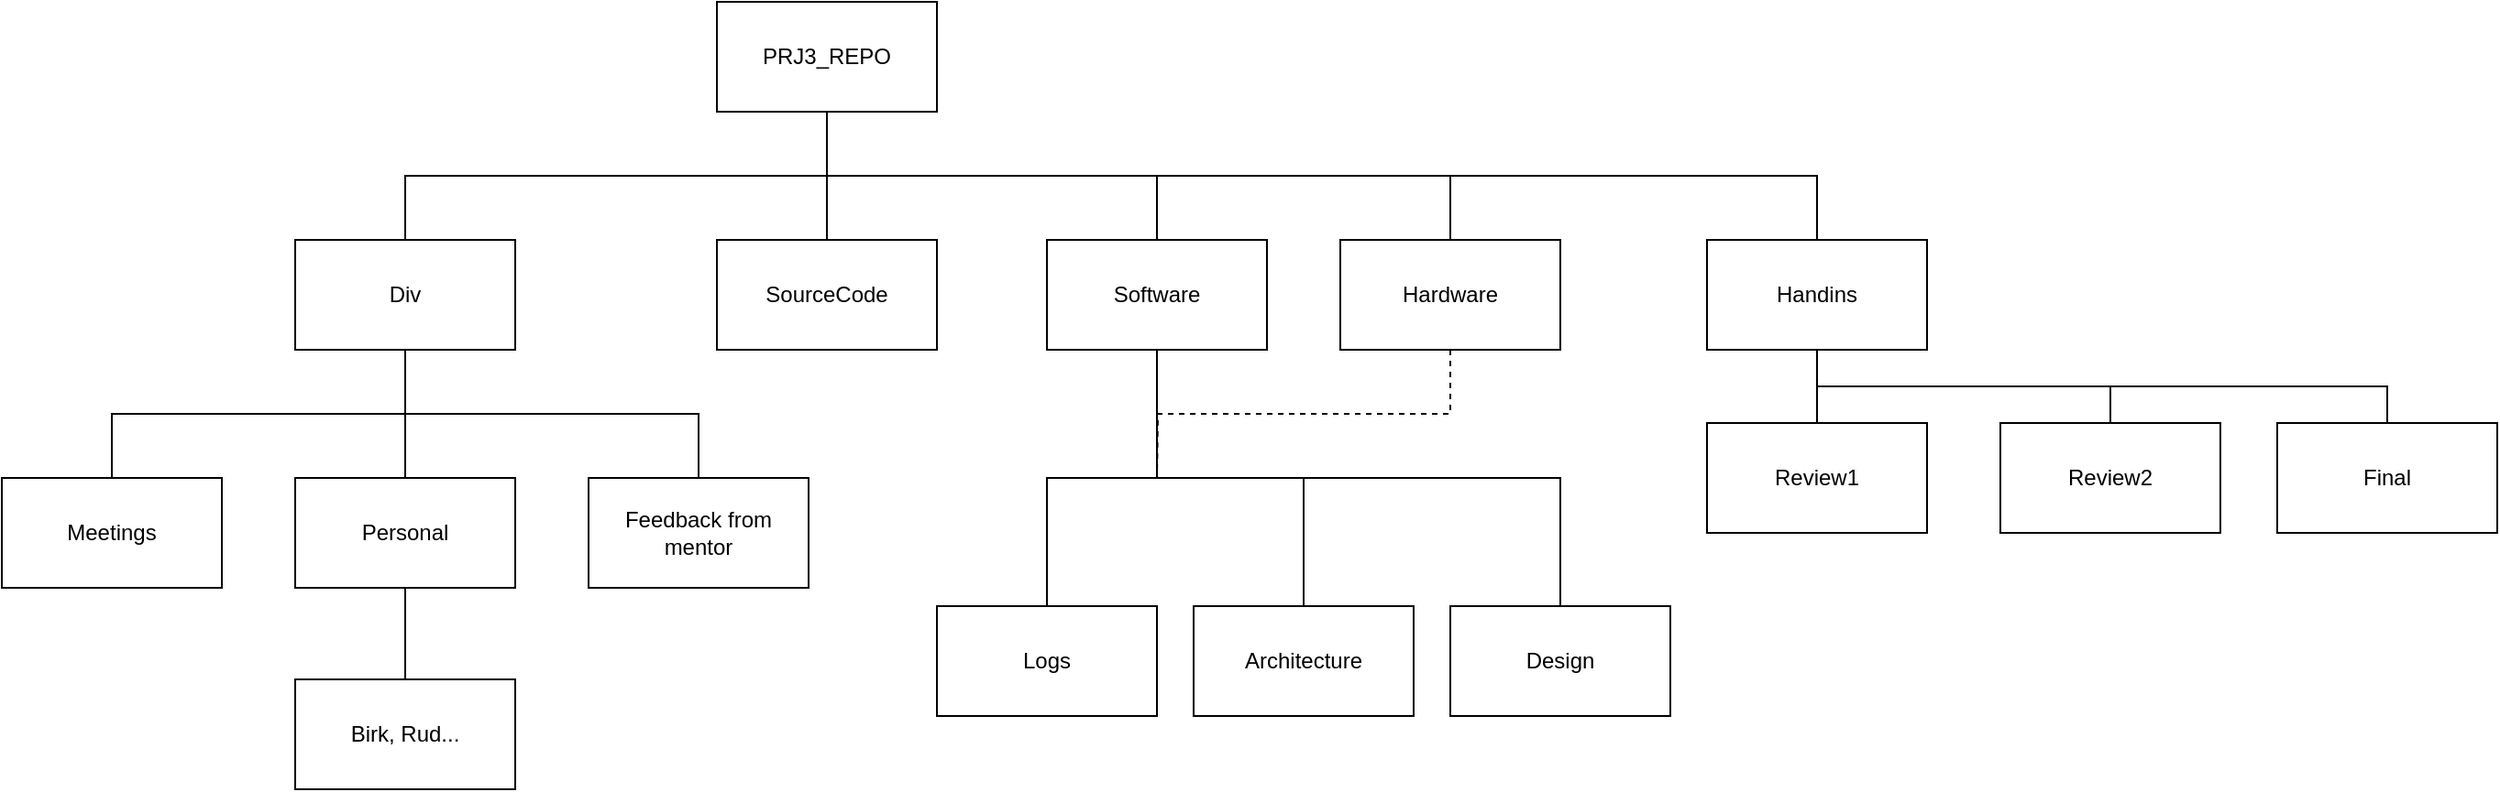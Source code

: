 <mxfile>
    <diagram id="pl-0e94Pw2YmuQ2XCuKF" name="Page-1">
        <mxGraphModel dx="854" dy="761" grid="1" gridSize="10" guides="1" tooltips="1" connect="1" arrows="1" fold="1" page="1" pageScale="1" pageWidth="827" pageHeight="1169" math="0" shadow="0">
            <root>
                <mxCell id="0"/>
                <mxCell id="1" parent="0"/>
                <mxCell id="12" style="edgeStyle=orthogonalEdgeStyle;rounded=0;html=1;exitX=0.5;exitY=1;exitDx=0;exitDy=0;entryX=0.5;entryY=0;entryDx=0;entryDy=0;endArrow=none;endFill=0;" edge="1" parent="1" source="2" target="5">
                    <mxGeometry relative="1" as="geometry"/>
                </mxCell>
                <mxCell id="13" style="edgeStyle=orthogonalEdgeStyle;rounded=0;html=1;exitX=0.5;exitY=1;exitDx=0;exitDy=0;entryX=0.5;entryY=0;entryDx=0;entryDy=0;endArrow=none;endFill=0;" edge="1" parent="1" source="2" target="6">
                    <mxGeometry relative="1" as="geometry"/>
                </mxCell>
                <mxCell id="14" style="edgeStyle=orthogonalEdgeStyle;rounded=0;html=1;exitX=0.5;exitY=1;exitDx=0;exitDy=0;entryX=0.5;entryY=0;entryDx=0;entryDy=0;endArrow=none;endFill=0;" edge="1" parent="1" source="2" target="7">
                    <mxGeometry relative="1" as="geometry"/>
                </mxCell>
                <mxCell id="28" style="edgeStyle=orthogonalEdgeStyle;rounded=0;html=1;exitX=0.5;exitY=1;exitDx=0;exitDy=0;entryX=0.5;entryY=0;entryDx=0;entryDy=0;endArrow=none;endFill=0;" edge="1" parent="1" source="2" target="27">
                    <mxGeometry relative="1" as="geometry"/>
                </mxCell>
                <mxCell id="31" style="edgeStyle=orthogonalEdgeStyle;rounded=0;html=1;exitX=0.5;exitY=1;exitDx=0;exitDy=0;entryX=0.5;entryY=0;entryDx=0;entryDy=0;endArrow=none;endFill=0;" edge="1" parent="1" source="2" target="26">
                    <mxGeometry relative="1" as="geometry"/>
                </mxCell>
                <mxCell id="2" value="PRJ3_REPO" style="rounded=0;whiteSpace=wrap;html=1;" vertex="1" parent="1">
                    <mxGeometry x="390" y="60" width="120" height="60" as="geometry"/>
                </mxCell>
                <mxCell id="3" value="Meetings&lt;br&gt;" style="rounded=0;whiteSpace=wrap;html=1;" vertex="1" parent="1">
                    <mxGeometry y="320" width="120" height="60" as="geometry"/>
                </mxCell>
                <mxCell id="20" style="edgeStyle=orthogonalEdgeStyle;rounded=0;html=1;exitX=0.5;exitY=1;exitDx=0;exitDy=0;entryX=0.5;entryY=0;entryDx=0;entryDy=0;endArrow=none;endFill=0;" edge="1" parent="1" source="4" target="19">
                    <mxGeometry relative="1" as="geometry"/>
                </mxCell>
                <mxCell id="4" value="Personal" style="rounded=0;whiteSpace=wrap;html=1;" vertex="1" parent="1">
                    <mxGeometry x="160" y="320" width="120" height="60" as="geometry"/>
                </mxCell>
                <mxCell id="5" value="SourceCode" style="rounded=0;whiteSpace=wrap;html=1;" vertex="1" parent="1">
                    <mxGeometry x="390" y="190" width="120" height="60" as="geometry"/>
                </mxCell>
                <mxCell id="17" style="edgeStyle=orthogonalEdgeStyle;rounded=0;html=1;exitX=0.5;exitY=1;exitDx=0;exitDy=0;entryX=0.5;entryY=0;entryDx=0;entryDy=0;endArrow=none;endFill=0;" edge="1" parent="1" source="6" target="16">
                    <mxGeometry relative="1" as="geometry"/>
                </mxCell>
                <mxCell id="22" style="edgeStyle=orthogonalEdgeStyle;rounded=0;html=1;exitX=0.5;exitY=1;exitDx=0;exitDy=0;entryX=0.5;entryY=0;entryDx=0;entryDy=0;endArrow=none;endFill=0;" edge="1" parent="1" source="6" target="21">
                    <mxGeometry relative="1" as="geometry"/>
                </mxCell>
                <mxCell id="24" style="edgeStyle=orthogonalEdgeStyle;rounded=0;html=1;exitX=0.5;exitY=1;exitDx=0;exitDy=0;entryX=0.5;entryY=0;entryDx=0;entryDy=0;endArrow=none;endFill=0;" edge="1" parent="1" source="6" target="23">
                    <mxGeometry relative="1" as="geometry"/>
                </mxCell>
                <mxCell id="6" value="Software" style="rounded=0;whiteSpace=wrap;html=1;" vertex="1" parent="1">
                    <mxGeometry x="570" y="190" width="120" height="60" as="geometry"/>
                </mxCell>
                <mxCell id="25" style="edgeStyle=orthogonalEdgeStyle;rounded=0;html=1;exitX=0.5;exitY=1;exitDx=0;exitDy=0;endArrow=none;endFill=0;dashed=1;" edge="1" parent="1" source="7">
                    <mxGeometry relative="1" as="geometry">
                        <mxPoint x="630" y="320" as="targetPoint"/>
                    </mxGeometry>
                </mxCell>
                <mxCell id="7" value="Hardware" style="rounded=0;whiteSpace=wrap;html=1;" vertex="1" parent="1">
                    <mxGeometry x="730" y="190" width="120" height="60" as="geometry"/>
                </mxCell>
                <mxCell id="16" value="Logs" style="rounded=0;whiteSpace=wrap;html=1;" vertex="1" parent="1">
                    <mxGeometry x="510" y="390" width="120" height="60" as="geometry"/>
                </mxCell>
                <mxCell id="19" value="Birk, Rud..." style="rounded=0;whiteSpace=wrap;html=1;" vertex="1" parent="1">
                    <mxGeometry x="160" y="430" width="120" height="60" as="geometry"/>
                </mxCell>
                <mxCell id="21" value="Architecture" style="rounded=0;whiteSpace=wrap;html=1;" vertex="1" parent="1">
                    <mxGeometry x="650" y="390" width="120" height="60" as="geometry"/>
                </mxCell>
                <mxCell id="23" value="Design" style="rounded=0;whiteSpace=wrap;html=1;" vertex="1" parent="1">
                    <mxGeometry x="790" y="390" width="120" height="60" as="geometry"/>
                </mxCell>
                <mxCell id="38" style="edgeStyle=orthogonalEdgeStyle;rounded=0;html=1;exitX=0.5;exitY=1;exitDx=0;exitDy=0;entryX=0.5;entryY=0;entryDx=0;entryDy=0;endArrow=none;endFill=0;" edge="1" parent="1" source="26" target="35">
                    <mxGeometry relative="1" as="geometry"/>
                </mxCell>
                <mxCell id="39" style="edgeStyle=orthogonalEdgeStyle;rounded=0;html=1;exitX=0.5;exitY=1;exitDx=0;exitDy=0;entryX=0.5;entryY=0;entryDx=0;entryDy=0;endArrow=none;endFill=0;" edge="1" parent="1" source="26" target="36">
                    <mxGeometry relative="1" as="geometry"/>
                </mxCell>
                <mxCell id="40" style="edgeStyle=orthogonalEdgeStyle;rounded=0;html=1;exitX=0.5;exitY=1;exitDx=0;exitDy=0;entryX=0.5;entryY=0;entryDx=0;entryDy=0;endArrow=none;endFill=0;" edge="1" parent="1" source="26" target="37">
                    <mxGeometry relative="1" as="geometry"/>
                </mxCell>
                <mxCell id="26" value="Handins" style="rounded=0;whiteSpace=wrap;html=1;" vertex="1" parent="1">
                    <mxGeometry x="930" y="190" width="120" height="60" as="geometry"/>
                </mxCell>
                <mxCell id="29" style="edgeStyle=orthogonalEdgeStyle;rounded=0;html=1;exitX=0.5;exitY=1;exitDx=0;exitDy=0;entryX=0.5;entryY=0;entryDx=0;entryDy=0;endArrow=none;endFill=0;" edge="1" parent="1" source="27" target="3">
                    <mxGeometry relative="1" as="geometry"/>
                </mxCell>
                <mxCell id="30" style="edgeStyle=orthogonalEdgeStyle;rounded=0;html=1;exitX=0.5;exitY=1;exitDx=0;exitDy=0;entryX=0.5;entryY=0;entryDx=0;entryDy=0;endArrow=none;endFill=0;" edge="1" parent="1" source="27" target="4">
                    <mxGeometry relative="1" as="geometry"/>
                </mxCell>
                <mxCell id="33" style="edgeStyle=orthogonalEdgeStyle;rounded=0;html=1;exitX=0.5;exitY=1;exitDx=0;exitDy=0;entryX=0.5;entryY=0;entryDx=0;entryDy=0;endArrow=none;endFill=0;" edge="1" parent="1" source="27" target="32">
                    <mxGeometry relative="1" as="geometry"/>
                </mxCell>
                <mxCell id="27" value="Div" style="rounded=0;whiteSpace=wrap;html=1;" vertex="1" parent="1">
                    <mxGeometry x="160" y="190" width="120" height="60" as="geometry"/>
                </mxCell>
                <mxCell id="32" value="Feedback from mentor" style="rounded=0;whiteSpace=wrap;html=1;" vertex="1" parent="1">
                    <mxGeometry x="320" y="320" width="120" height="60" as="geometry"/>
                </mxCell>
                <mxCell id="35" value="Review1" style="rounded=0;whiteSpace=wrap;html=1;" vertex="1" parent="1">
                    <mxGeometry x="930" y="290" width="120" height="60" as="geometry"/>
                </mxCell>
                <mxCell id="36" value="Review2" style="rounded=0;whiteSpace=wrap;html=1;" vertex="1" parent="1">
                    <mxGeometry x="1090" y="290" width="120" height="60" as="geometry"/>
                </mxCell>
                <mxCell id="37" value="Final" style="rounded=0;whiteSpace=wrap;html=1;" vertex="1" parent="1">
                    <mxGeometry x="1241" y="290" width="120" height="60" as="geometry"/>
                </mxCell>
            </root>
        </mxGraphModel>
    </diagram>
</mxfile>